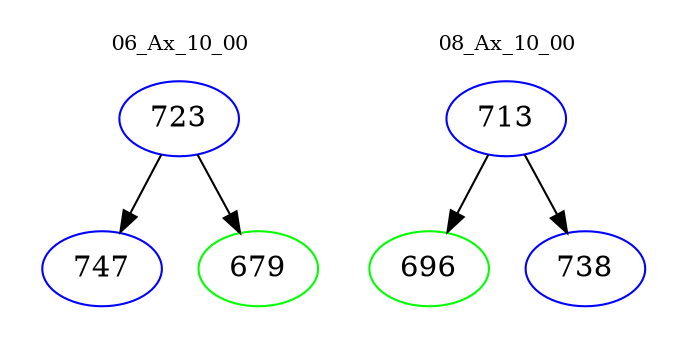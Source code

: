 digraph{
subgraph cluster_0 {
color = white
label = "06_Ax_10_00";
fontsize=10;
T0_723 [label="723", color="blue"]
T0_723 -> T0_747 [color="black"]
T0_747 [label="747", color="blue"]
T0_723 -> T0_679 [color="black"]
T0_679 [label="679", color="green"]
}
subgraph cluster_1 {
color = white
label = "08_Ax_10_00";
fontsize=10;
T1_713 [label="713", color="blue"]
T1_713 -> T1_696 [color="black"]
T1_696 [label="696", color="green"]
T1_713 -> T1_738 [color="black"]
T1_738 [label="738", color="blue"]
}
}
